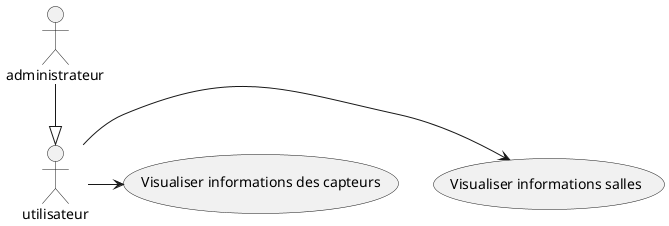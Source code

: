 @startuml

actor utilisateur as u 
actor administrateur as a

usecase "Visualiser informations salles" as infoSalles
usecase "Visualiser informations des capteurs" as infoCapteurs

u->infoSalles
u->infoCapteurs

a--|>u

@enduml
